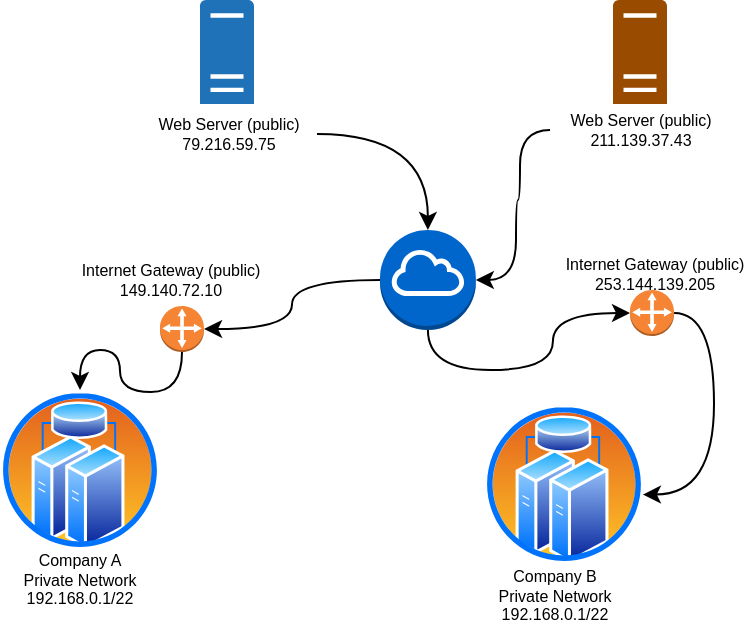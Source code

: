 <mxfile version="17.1.5" type="device" pages="2"><diagram id="ouqDO-75pomDwmKA_Xqq" name="private-vs-public-ip"><mxGraphModel dx="813" dy="431" grid="0" gridSize="10" guides="1" tooltips="1" connect="1" arrows="1" fold="1" page="1" pageScale="1" pageWidth="850" pageHeight="1100" math="0" shadow="0"><root><mxCell id="0"/><mxCell id="1" parent="0"/><mxCell id="HLNSJazHPV92Oc7GfGi0-7" value="Company A&lt;br&gt;Private Network&lt;br&gt;192.168.0.1/22" style="text;html=1;strokeColor=none;fillColor=none;align=center;verticalAlign=middle;whiteSpace=wrap;rounded=0;fontSize=8;" vertex="1" parent="1"><mxGeometry x="30" y="430" width="60" height="30" as="geometry"/></mxCell><mxCell id="HLNSJazHPV92Oc7GfGi0-8" value="&lt;span&gt;Company B&lt;/span&gt;&lt;br&gt;&lt;span&gt;Private Network&lt;/span&gt;&lt;br&gt;&lt;span&gt;192.168.0.1/22&lt;/span&gt;" style="text;html=1;align=center;verticalAlign=middle;resizable=0;points=[];autosize=1;strokeColor=none;fillColor=none;fontSize=8;" vertex="1" parent="1"><mxGeometry x="262" y="433" width="70" height="40" as="geometry"/></mxCell><mxCell id="HLNSJazHPV92Oc7GfGi0-19" style="edgeStyle=orthogonalEdgeStyle;curved=1;rounded=0;orthogonalLoop=1;jettySize=auto;html=1;fontSize=8;exitX=0.5;exitY=1;exitDx=0;exitDy=0;exitPerimeter=0;entryX=0;entryY=0.5;entryDx=0;entryDy=0;entryPerimeter=0;" edge="1" parent="1" source="HLNSJazHPV92Oc7GfGi0-12" target="HLNSJazHPV92Oc7GfGi0-21"><mxGeometry relative="1" as="geometry"><mxPoint x="333.5" y="310.029" as="targetPoint"/></mxGeometry></mxCell><mxCell id="HLNSJazHPV92Oc7GfGi0-25" style="edgeStyle=orthogonalEdgeStyle;curved=1;rounded=0;orthogonalLoop=1;jettySize=auto;html=1;entryX=1;entryY=0.5;entryDx=0;entryDy=0;entryPerimeter=0;fontSize=8;" edge="1" parent="1" source="HLNSJazHPV92Oc7GfGi0-12" target="HLNSJazHPV92Oc7GfGi0-24"><mxGeometry relative="1" as="geometry"/></mxCell><mxCell id="HLNSJazHPV92Oc7GfGi0-12" value="" style="outlineConnect=0;dashed=0;verticalLabelPosition=bottom;verticalAlign=top;align=center;html=1;shape=mxgraph.aws3.internet_gateway;fillColor=#0066CC;gradientColor=none;fontSize=8;" vertex="1" parent="1"><mxGeometry x="210" y="270" width="47.92" height="50" as="geometry"/></mxCell><mxCell id="HLNSJazHPV92Oc7GfGi0-13" value="" style="group" vertex="1" connectable="0" parent="1"><mxGeometry x="88.5" y="155" width="90" height="82" as="geometry"/></mxCell><mxCell id="HLNSJazHPV92Oc7GfGi0-2" value="" style="sketch=0;pointerEvents=1;shadow=0;dashed=0;html=1;strokeColor=none;labelPosition=center;verticalLabelPosition=bottom;verticalAlign=top;outlineConnect=0;align=center;shape=mxgraph.office.servers.physical_host;fillColor=#2072B8;" vertex="1" parent="HLNSJazHPV92Oc7GfGi0-13"><mxGeometry x="31.5" width="27" height="52" as="geometry"/></mxCell><mxCell id="HLNSJazHPV92Oc7GfGi0-10" value="Web Server (public)&lt;br&gt;79.216.59.75" style="text;html=1;align=center;verticalAlign=middle;resizable=0;points=[];autosize=1;strokeColor=none;fillColor=none;fontSize=8;" vertex="1" parent="HLNSJazHPV92Oc7GfGi0-13"><mxGeometry y="52" width="90" height="30" as="geometry"/></mxCell><mxCell id="HLNSJazHPV92Oc7GfGi0-14" value="" style="group" vertex="1" connectable="0" parent="1"><mxGeometry x="295" y="155" width="90" height="80" as="geometry"/></mxCell><mxCell id="HLNSJazHPV92Oc7GfGi0-3" value="" style="sketch=0;pointerEvents=1;shadow=0;dashed=0;html=1;strokeColor=none;labelPosition=center;verticalLabelPosition=bottom;verticalAlign=top;outlineConnect=0;align=center;shape=mxgraph.office.servers.physical_host;fillColor=#994C00;" vertex="1" parent="HLNSJazHPV92Oc7GfGi0-14"><mxGeometry x="31.5" width="27" height="52" as="geometry"/></mxCell><mxCell id="HLNSJazHPV92Oc7GfGi0-11" value="Web Server (public)&lt;br&gt;211.139.37.43" style="text;html=1;align=center;verticalAlign=middle;resizable=0;points=[];autosize=1;strokeColor=none;fillColor=none;fontSize=8;" vertex="1" parent="HLNSJazHPV92Oc7GfGi0-14"><mxGeometry y="50" width="90" height="30" as="geometry"/></mxCell><mxCell id="HLNSJazHPV92Oc7GfGi0-17" style="edgeStyle=orthogonalEdgeStyle;rounded=0;orthogonalLoop=1;jettySize=auto;html=1;fontSize=8;curved=1;" edge="1" parent="1" source="HLNSJazHPV92Oc7GfGi0-10" target="HLNSJazHPV92Oc7GfGi0-12"><mxGeometry relative="1" as="geometry"/></mxCell><mxCell id="HLNSJazHPV92Oc7GfGi0-18" style="edgeStyle=orthogonalEdgeStyle;curved=1;rounded=0;orthogonalLoop=1;jettySize=auto;html=1;entryX=1;entryY=0.5;entryDx=0;entryDy=0;entryPerimeter=0;fontSize=8;" edge="1" parent="1" source="HLNSJazHPV92Oc7GfGi0-11" target="HLNSJazHPV92Oc7GfGi0-12"><mxGeometry relative="1" as="geometry"><Array as="points"><mxPoint x="280" y="220"/><mxPoint x="280" y="255"/><mxPoint x="278" y="255"/><mxPoint x="278" y="295"/></Array></mxGeometry></mxCell><mxCell id="HLNSJazHPV92Oc7GfGi0-5" value="" style="aspect=fixed;perimeter=ellipsePerimeter;html=1;align=center;shadow=0;dashed=0;spacingTop=3;image;image=img/lib/active_directory/cluster_server.svg;fillColor=#994C00;" vertex="1" parent="1"><mxGeometry x="262" y="357" width="80" height="80" as="geometry"/></mxCell><mxCell id="HLNSJazHPV92Oc7GfGi0-23" style="edgeStyle=orthogonalEdgeStyle;curved=1;rounded=0;orthogonalLoop=1;jettySize=auto;html=1;entryX=0.993;entryY=0.566;entryDx=0;entryDy=0;entryPerimeter=0;fontSize=8;exitX=1;exitY=0.5;exitDx=0;exitDy=0;exitPerimeter=0;" edge="1" parent="1" source="HLNSJazHPV92Oc7GfGi0-21" target="HLNSJazHPV92Oc7GfGi0-5"><mxGeometry relative="1" as="geometry"/></mxCell><mxCell id="HLNSJazHPV92Oc7GfGi0-21" value="" style="outlineConnect=0;dashed=0;verticalLabelPosition=bottom;verticalAlign=top;align=center;html=1;shape=mxgraph.aws3.customer_gateway;fillColor=#F58534;gradientColor=none;fontSize=8;" vertex="1" parent="1"><mxGeometry x="335" y="300" width="22.04" height="23" as="geometry"/></mxCell><mxCell id="HLNSJazHPV92Oc7GfGi0-26" value="" style="edgeStyle=orthogonalEdgeStyle;curved=1;rounded=0;orthogonalLoop=1;jettySize=auto;html=1;fontSize=8;" edge="1" parent="1" source="HLNSJazHPV92Oc7GfGi0-24" target="HLNSJazHPV92Oc7GfGi0-4"><mxGeometry relative="1" as="geometry"/></mxCell><mxCell id="HLNSJazHPV92Oc7GfGi0-24" value="" style="outlineConnect=0;dashed=0;verticalLabelPosition=bottom;verticalAlign=top;align=center;html=1;shape=mxgraph.aws3.customer_gateway;fillColor=#F58534;gradientColor=none;fontSize=8;" vertex="1" parent="1"><mxGeometry x="100" y="308" width="22.04" height="23" as="geometry"/></mxCell><mxCell id="HLNSJazHPV92Oc7GfGi0-4" value="" style="aspect=fixed;perimeter=ellipsePerimeter;html=1;align=center;shadow=0;dashed=0;spacingTop=3;image;image=img/lib/active_directory/cluster_server.svg;fillColor=#994C00;" vertex="1" parent="1"><mxGeometry x="20" y="350" width="80" height="80" as="geometry"/></mxCell><mxCell id="HLNSJazHPV92Oc7GfGi0-27" value="Internet Gateway (public)&lt;br&gt;149.140.72.10" style="text;html=1;align=center;verticalAlign=middle;resizable=0;points=[];autosize=1;strokeColor=none;fillColor=none;fontSize=8;" vertex="1" parent="1"><mxGeometry x="55" y="283" width="99" height="24" as="geometry"/></mxCell><mxCell id="HLNSJazHPV92Oc7GfGi0-28" value="Internet Gateway (public)&lt;br&gt;253.144.139.205" style="text;html=1;align=center;verticalAlign=middle;resizable=0;points=[];autosize=1;strokeColor=none;fillColor=none;fontSize=8;" vertex="1" parent="1"><mxGeometry x="297" y="280" width="99" height="24" as="geometry"/></mxCell></root></mxGraphModel></diagram><diagram id="YDNsZDehyrvYi710DXxD" name="cluster-placement-group"><mxGraphModel dx="1422" dy="754" grid="0" gridSize="10" guides="1" tooltips="1" connect="1" arrows="1" fold="1" page="1" pageScale="1" pageWidth="850" pageHeight="1100" math="0" shadow="0"><root><mxCell id="IjPcwebhAJRSHlC9yYr0-0"/><mxCell id="IjPcwebhAJRSHlC9yYr0-1" parent="IjPcwebhAJRSHlC9yYr0-0"/><mxCell id="IjPcwebhAJRSHlC9yYr0-2" value="" style="outlineConnect=0;dashed=0;verticalLabelPosition=bottom;verticalAlign=top;align=center;html=1;shape=mxgraph.aws3.ec2;fillColor=#F58534;gradientColor=none;fontSize=8;" vertex="1" parent="IjPcwebhAJRSHlC9yYr0-1"><mxGeometry x="182" y="177" width="76.5" height="93" as="geometry"/></mxCell><mxCell id="IjPcwebhAJRSHlC9yYr0-4" value="" style="outlineConnect=0;dashed=0;verticalLabelPosition=bottom;verticalAlign=top;align=center;html=1;shape=mxgraph.aws3.ec2;fillColor=#F58534;gradientColor=none;fontSize=8;" vertex="1" parent="IjPcwebhAJRSHlC9yYr0-1"><mxGeometry x="492" y="177" width="76.5" height="93" as="geometry"/></mxCell><mxCell id="IjPcwebhAJRSHlC9yYr0-24" value="" style="group" vertex="1" connectable="0" parent="IjPcwebhAJRSHlC9yYr0-1"><mxGeometry x="88.25" y="116" width="574" height="369" as="geometry"/></mxCell><mxCell id="IjPcwebhAJRSHlC9yYr0-22" value="" style="rounded=0;whiteSpace=wrap;html=1;fontSize=8;fillColor=#dae8fc;strokeColor=#6c8ebf;" vertex="1" parent="IjPcwebhAJRSHlC9yYr0-24"><mxGeometry width="574" height="369" as="geometry"/></mxCell><mxCell id="IjPcwebhAJRSHlC9yYr0-23" value="" style="group" vertex="1" connectable="0" parent="IjPcwebhAJRSHlC9yYr0-24"><mxGeometry x="93.75" y="61" width="386.5" height="256" as="geometry"/></mxCell><mxCell id="IjPcwebhAJRSHlC9yYr0-3" value="" style="outlineConnect=0;dashed=0;verticalLabelPosition=bottom;verticalAlign=top;align=center;html=1;shape=mxgraph.aws3.ec2;fillColor=#F58534;gradientColor=none;fontSize=8;" vertex="1" parent="IjPcwebhAJRSHlC9yYr0-23"><mxGeometry x="155" width="76.5" height="93" as="geometry"/></mxCell><mxCell id="IjPcwebhAJRSHlC9yYr0-5" value="" style="outlineConnect=0;dashed=0;verticalLabelPosition=bottom;verticalAlign=top;align=center;html=1;shape=mxgraph.aws3.ec2;fillColor=#F58534;gradientColor=none;fontSize=8;" vertex="1" parent="IjPcwebhAJRSHlC9yYr0-23"><mxGeometry x="310" width="76.5" height="93" as="geometry"/></mxCell><mxCell id="IjPcwebhAJRSHlC9yYr0-6" value="" style="outlineConnect=0;dashed=0;verticalLabelPosition=bottom;verticalAlign=top;align=center;html=1;shape=mxgraph.aws3.ec2;fillColor=#F58534;gradientColor=none;fontSize=8;" vertex="1" parent="IjPcwebhAJRSHlC9yYr0-23"><mxGeometry width="76.5" height="93" as="geometry"/></mxCell><mxCell id="IjPcwebhAJRSHlC9yYr0-7" value="" style="outlineConnect=0;dashed=0;verticalLabelPosition=bottom;verticalAlign=top;align=center;html=1;shape=mxgraph.aws3.ec2;fillColor=#F58534;gradientColor=none;fontSize=8;" vertex="1" parent="IjPcwebhAJRSHlC9yYr0-23"><mxGeometry x="155" y="163" width="76.5" height="93" as="geometry"/></mxCell><mxCell id="IjPcwebhAJRSHlC9yYr0-8" value="" style="outlineConnect=0;dashed=0;verticalLabelPosition=bottom;verticalAlign=top;align=center;html=1;shape=mxgraph.aws3.ec2;fillColor=#F58534;gradientColor=none;fontSize=8;" vertex="1" parent="IjPcwebhAJRSHlC9yYr0-23"><mxGeometry x="310" y="163" width="76.5" height="93" as="geometry"/></mxCell><mxCell id="IjPcwebhAJRSHlC9yYr0-9" value="" style="outlineConnect=0;dashed=0;verticalLabelPosition=bottom;verticalAlign=top;align=center;html=1;shape=mxgraph.aws3.ec2;fillColor=#F58534;gradientColor=none;fontSize=8;" vertex="1" parent="IjPcwebhAJRSHlC9yYr0-23"><mxGeometry y="163" width="76.5" height="93" as="geometry"/></mxCell><mxCell id="IjPcwebhAJRSHlC9yYr0-19" style="edgeStyle=orthogonalEdgeStyle;curved=1;rounded=0;orthogonalLoop=1;jettySize=auto;html=1;fontSize=8;startArrow=classic;startFill=1;" edge="1" parent="IjPcwebhAJRSHlC9yYr0-23" source="IjPcwebhAJRSHlC9yYr0-3" target="IjPcwebhAJRSHlC9yYr0-5"><mxGeometry relative="1" as="geometry"/></mxCell><mxCell id="IjPcwebhAJRSHlC9yYr0-18" style="edgeStyle=orthogonalEdgeStyle;curved=1;rounded=0;orthogonalLoop=1;jettySize=auto;html=1;fontSize=8;startArrow=classic;startFill=1;" edge="1" parent="IjPcwebhAJRSHlC9yYr0-23" source="IjPcwebhAJRSHlC9yYr0-6" target="IjPcwebhAJRSHlC9yYr0-3"><mxGeometry relative="1" as="geometry"/></mxCell><mxCell id="IjPcwebhAJRSHlC9yYr0-12" value="" style="edgeStyle=orthogonalEdgeStyle;curved=1;rounded=0;orthogonalLoop=1;jettySize=auto;html=1;fontSize=8;startArrow=classic;startFill=1;" edge="1" parent="IjPcwebhAJRSHlC9yYr0-23" source="IjPcwebhAJRSHlC9yYr0-7" target="IjPcwebhAJRSHlC9yYr0-3"><mxGeometry relative="1" as="geometry"/></mxCell><mxCell id="IjPcwebhAJRSHlC9yYr0-15" style="edgeStyle=orthogonalEdgeStyle;curved=1;rounded=0;orthogonalLoop=1;jettySize=auto;html=1;entryX=0;entryY=0.21;entryDx=0;entryDy=0;entryPerimeter=0;fontSize=8;exitX=1;exitY=0.79;exitDx=0;exitDy=0;exitPerimeter=0;startArrow=classic;startFill=1;" edge="1" parent="IjPcwebhAJRSHlC9yYr0-23" source="IjPcwebhAJRSHlC9yYr0-6" target="IjPcwebhAJRSHlC9yYr0-7"><mxGeometry relative="1" as="geometry"/></mxCell><mxCell id="IjPcwebhAJRSHlC9yYr0-20" style="edgeStyle=orthogonalEdgeStyle;curved=1;rounded=0;orthogonalLoop=1;jettySize=auto;html=1;entryX=0;entryY=0.79;entryDx=0;entryDy=0;entryPerimeter=0;fontSize=8;exitX=1;exitY=0.21;exitDx=0;exitDy=0;exitPerimeter=0;startArrow=classic;startFill=1;" edge="1" parent="IjPcwebhAJRSHlC9yYr0-23" source="IjPcwebhAJRSHlC9yYr0-7" target="IjPcwebhAJRSHlC9yYr0-5"><mxGeometry relative="1" as="geometry"/></mxCell><mxCell id="IjPcwebhAJRSHlC9yYr0-13" value="" style="edgeStyle=orthogonalEdgeStyle;curved=1;rounded=0;orthogonalLoop=1;jettySize=auto;html=1;fontSize=8;startArrow=classic;startFill=1;" edge="1" parent="IjPcwebhAJRSHlC9yYr0-23" source="IjPcwebhAJRSHlC9yYr0-7" target="IjPcwebhAJRSHlC9yYr0-8"><mxGeometry relative="1" as="geometry"/></mxCell><mxCell id="IjPcwebhAJRSHlC9yYr0-14" value="" style="edgeStyle=orthogonalEdgeStyle;curved=1;rounded=0;orthogonalLoop=1;jettySize=auto;html=1;fontSize=8;startArrow=classic;startFill=1;" edge="1" parent="IjPcwebhAJRSHlC9yYr0-23" source="IjPcwebhAJRSHlC9yYr0-8" target="IjPcwebhAJRSHlC9yYr0-5"><mxGeometry relative="1" as="geometry"/></mxCell><mxCell id="IjPcwebhAJRSHlC9yYr0-21" style="edgeStyle=orthogonalEdgeStyle;curved=1;rounded=0;orthogonalLoop=1;jettySize=auto;html=1;entryX=0;entryY=0.21;entryDx=0;entryDy=0;entryPerimeter=0;fontSize=8;exitX=1;exitY=0.79;exitDx=0;exitDy=0;exitPerimeter=0;startArrow=classic;startFill=1;" edge="1" parent="IjPcwebhAJRSHlC9yYr0-23" source="IjPcwebhAJRSHlC9yYr0-3" target="IjPcwebhAJRSHlC9yYr0-8"><mxGeometry relative="1" as="geometry"/></mxCell><mxCell id="IjPcwebhAJRSHlC9yYr0-10" style="edgeStyle=orthogonalEdgeStyle;curved=1;rounded=0;orthogonalLoop=1;jettySize=auto;html=1;fontSize=8;startArrow=classic;startFill=1;" edge="1" parent="IjPcwebhAJRSHlC9yYr0-23" source="IjPcwebhAJRSHlC9yYr0-6" target="IjPcwebhAJRSHlC9yYr0-9"><mxGeometry relative="1" as="geometry"/></mxCell><mxCell id="IjPcwebhAJRSHlC9yYr0-11" style="edgeStyle=orthogonalEdgeStyle;curved=1;rounded=0;orthogonalLoop=1;jettySize=auto;html=1;entryX=0;entryY=0.5;entryDx=0;entryDy=0;entryPerimeter=0;fontSize=8;startArrow=classic;startFill=1;" edge="1" parent="IjPcwebhAJRSHlC9yYr0-23" source="IjPcwebhAJRSHlC9yYr0-9" target="IjPcwebhAJRSHlC9yYr0-7"><mxGeometry relative="1" as="geometry"/></mxCell><mxCell id="IjPcwebhAJRSHlC9yYr0-17" style="edgeStyle=orthogonalEdgeStyle;curved=1;rounded=0;orthogonalLoop=1;jettySize=auto;html=1;entryX=0;entryY=0.79;entryDx=0;entryDy=0;entryPerimeter=0;fontSize=8;exitX=1;exitY=0.21;exitDx=0;exitDy=0;exitPerimeter=0;startArrow=classic;startFill=1;" edge="1" parent="IjPcwebhAJRSHlC9yYr0-23" source="IjPcwebhAJRSHlC9yYr0-9" target="IjPcwebhAJRSHlC9yYr0-3"><mxGeometry relative="1" as="geometry"/></mxCell><mxCell id="IjPcwebhAJRSHlC9yYr0-25" value="&lt;font style=&quot;font-size: 12px&quot;&gt;Same rack&lt;br&gt;Same AZ&lt;/font&gt;" style="text;html=1;strokeColor=none;fillColor=none;align=center;verticalAlign=middle;whiteSpace=wrap;rounded=0;fontSize=8;" vertex="1" parent="IjPcwebhAJRSHlC9yYr0-24"><mxGeometry x="238.75" y="333" width="98" height="30" as="geometry"/></mxCell></root></mxGraphModel></diagram></mxfile>